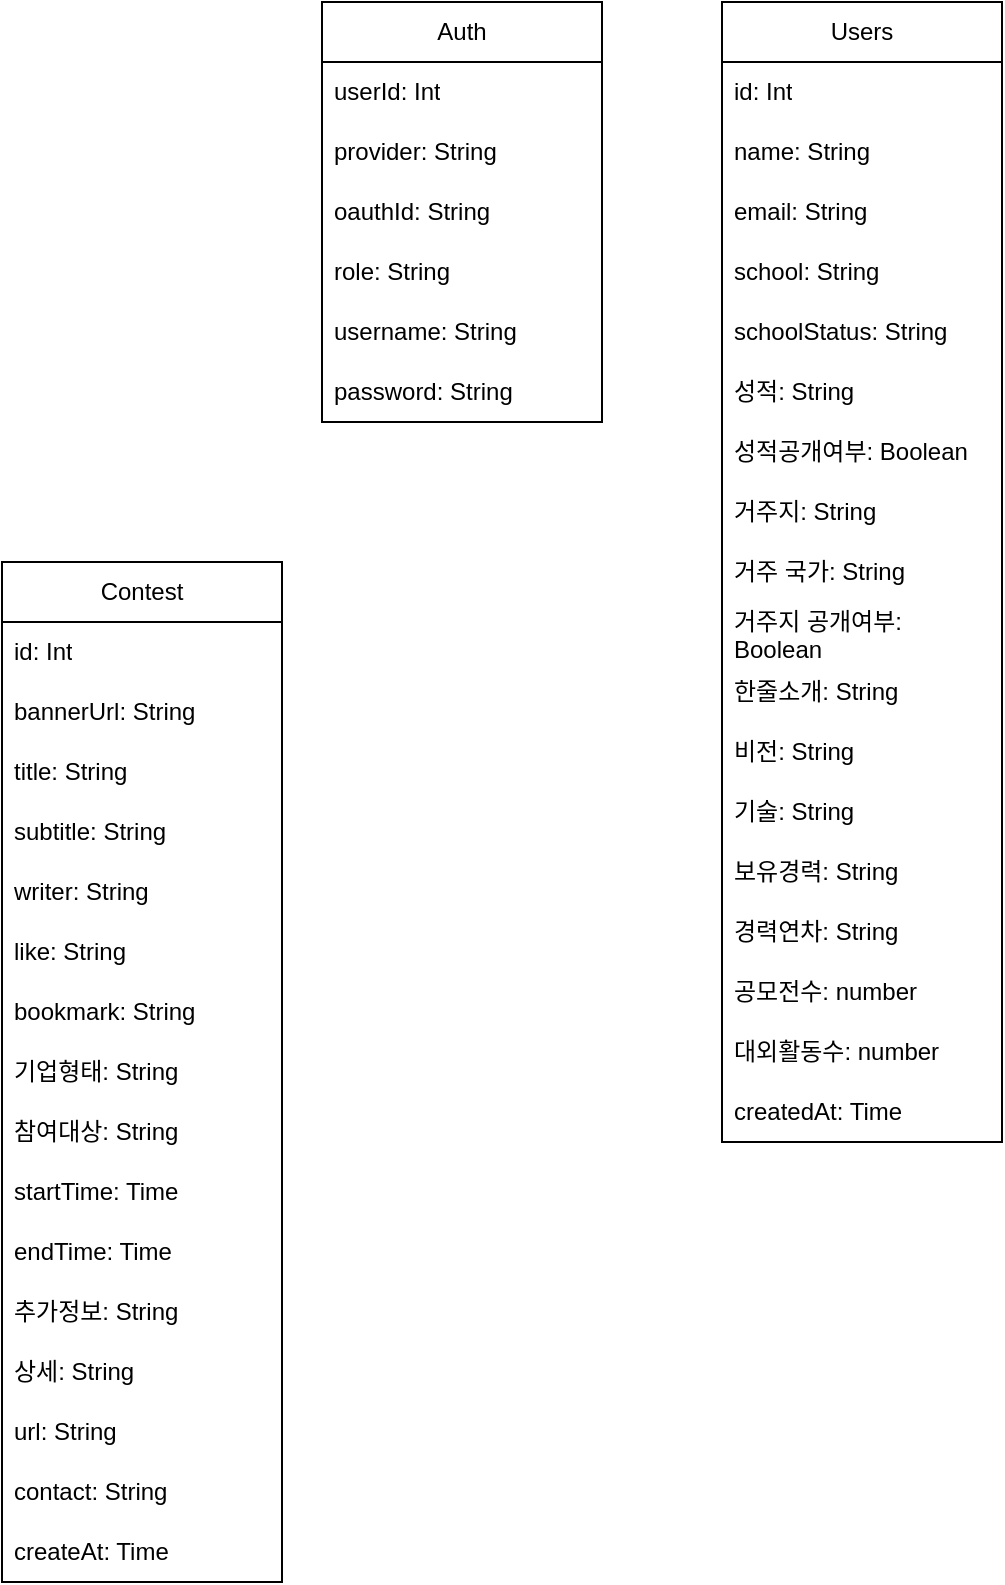 <mxfile version="28.0.7">
  <diagram name="페이지-1" id="HZmdHl-DIuU1iqDuJJp0">
    <mxGraphModel dx="946" dy="610" grid="1" gridSize="10" guides="1" tooltips="1" connect="1" arrows="1" fold="1" page="1" pageScale="1" pageWidth="827" pageHeight="1169" math="0" shadow="0">
      <root>
        <mxCell id="0" />
        <mxCell id="1" parent="0" />
        <mxCell id="65h-Gdv-DMRU2zTLTygP-1" value="Users" style="swimlane;fontStyle=0;childLayout=stackLayout;horizontal=1;startSize=30;horizontalStack=0;resizeParent=1;resizeParentMax=0;resizeLast=0;collapsible=1;marginBottom=0;whiteSpace=wrap;html=1;" vertex="1" parent="1">
          <mxGeometry x="560" y="240" width="140" height="570" as="geometry" />
        </mxCell>
        <mxCell id="65h-Gdv-DMRU2zTLTygP-2" value="id: Int" style="text;strokeColor=none;fillColor=none;align=left;verticalAlign=middle;spacingLeft=4;spacingRight=4;overflow=hidden;points=[[0,0.5],[1,0.5]];portConstraint=eastwest;rotatable=0;whiteSpace=wrap;html=1;" vertex="1" parent="65h-Gdv-DMRU2zTLTygP-1">
          <mxGeometry y="30" width="140" height="30" as="geometry" />
        </mxCell>
        <mxCell id="65h-Gdv-DMRU2zTLTygP-3" value="name: String" style="text;strokeColor=none;fillColor=none;align=left;verticalAlign=middle;spacingLeft=4;spacingRight=4;overflow=hidden;points=[[0,0.5],[1,0.5]];portConstraint=eastwest;rotatable=0;whiteSpace=wrap;html=1;" vertex="1" parent="65h-Gdv-DMRU2zTLTygP-1">
          <mxGeometry y="60" width="140" height="30" as="geometry" />
        </mxCell>
        <mxCell id="65h-Gdv-DMRU2zTLTygP-9" value="email: String" style="text;strokeColor=none;fillColor=none;align=left;verticalAlign=middle;spacingLeft=4;spacingRight=4;overflow=hidden;points=[[0,0.5],[1,0.5]];portConstraint=eastwest;rotatable=0;whiteSpace=wrap;html=1;" vertex="1" parent="65h-Gdv-DMRU2zTLTygP-1">
          <mxGeometry y="90" width="140" height="30" as="geometry" />
        </mxCell>
        <mxCell id="65h-Gdv-DMRU2zTLTygP-35" value="school: String" style="text;strokeColor=none;fillColor=none;align=left;verticalAlign=middle;spacingLeft=4;spacingRight=4;overflow=hidden;points=[[0,0.5],[1,0.5]];portConstraint=eastwest;rotatable=0;whiteSpace=wrap;html=1;" vertex="1" parent="65h-Gdv-DMRU2zTLTygP-1">
          <mxGeometry y="120" width="140" height="30" as="geometry" />
        </mxCell>
        <mxCell id="65h-Gdv-DMRU2zTLTygP-36" value="schoolStatus: String" style="text;strokeColor=none;fillColor=none;align=left;verticalAlign=middle;spacingLeft=4;spacingRight=4;overflow=hidden;points=[[0,0.5],[1,0.5]];portConstraint=eastwest;rotatable=0;whiteSpace=wrap;html=1;" vertex="1" parent="65h-Gdv-DMRU2zTLTygP-1">
          <mxGeometry y="150" width="140" height="30" as="geometry" />
        </mxCell>
        <mxCell id="65h-Gdv-DMRU2zTLTygP-37" value="성적: String" style="text;strokeColor=none;fillColor=none;align=left;verticalAlign=middle;spacingLeft=4;spacingRight=4;overflow=hidden;points=[[0,0.5],[1,0.5]];portConstraint=eastwest;rotatable=0;whiteSpace=wrap;html=1;" vertex="1" parent="65h-Gdv-DMRU2zTLTygP-1">
          <mxGeometry y="180" width="140" height="30" as="geometry" />
        </mxCell>
        <mxCell id="65h-Gdv-DMRU2zTLTygP-38" value="성적공개여부: Boolean" style="text;strokeColor=none;fillColor=none;align=left;verticalAlign=middle;spacingLeft=4;spacingRight=4;overflow=hidden;points=[[0,0.5],[1,0.5]];portConstraint=eastwest;rotatable=0;whiteSpace=wrap;html=1;" vertex="1" parent="65h-Gdv-DMRU2zTLTygP-1">
          <mxGeometry y="210" width="140" height="30" as="geometry" />
        </mxCell>
        <mxCell id="65h-Gdv-DMRU2zTLTygP-43" value="거주지: String" style="text;strokeColor=none;fillColor=none;align=left;verticalAlign=middle;spacingLeft=4;spacingRight=4;overflow=hidden;points=[[0,0.5],[1,0.5]];portConstraint=eastwest;rotatable=0;whiteSpace=wrap;html=1;" vertex="1" parent="65h-Gdv-DMRU2zTLTygP-1">
          <mxGeometry y="240" width="140" height="30" as="geometry" />
        </mxCell>
        <mxCell id="65h-Gdv-DMRU2zTLTygP-44" value="거주 국가: String" style="text;strokeColor=none;fillColor=none;align=left;verticalAlign=middle;spacingLeft=4;spacingRight=4;overflow=hidden;points=[[0,0.5],[1,0.5]];portConstraint=eastwest;rotatable=0;whiteSpace=wrap;html=1;" vertex="1" parent="65h-Gdv-DMRU2zTLTygP-1">
          <mxGeometry y="270" width="140" height="30" as="geometry" />
        </mxCell>
        <mxCell id="65h-Gdv-DMRU2zTLTygP-45" value="거주지 공개여부: Boolean" style="text;strokeColor=none;fillColor=none;align=left;verticalAlign=middle;spacingLeft=4;spacingRight=4;overflow=hidden;points=[[0,0.5],[1,0.5]];portConstraint=eastwest;rotatable=0;whiteSpace=wrap;html=1;" vertex="1" parent="65h-Gdv-DMRU2zTLTygP-1">
          <mxGeometry y="300" width="140" height="30" as="geometry" />
        </mxCell>
        <mxCell id="65h-Gdv-DMRU2zTLTygP-39" value="한줄소개: String" style="text;strokeColor=none;fillColor=none;align=left;verticalAlign=middle;spacingLeft=4;spacingRight=4;overflow=hidden;points=[[0,0.5],[1,0.5]];portConstraint=eastwest;rotatable=0;whiteSpace=wrap;html=1;" vertex="1" parent="65h-Gdv-DMRU2zTLTygP-1">
          <mxGeometry y="330" width="140" height="30" as="geometry" />
        </mxCell>
        <mxCell id="65h-Gdv-DMRU2zTLTygP-40" value="비전: String" style="text;strokeColor=none;fillColor=none;align=left;verticalAlign=middle;spacingLeft=4;spacingRight=4;overflow=hidden;points=[[0,0.5],[1,0.5]];portConstraint=eastwest;rotatable=0;whiteSpace=wrap;html=1;" vertex="1" parent="65h-Gdv-DMRU2zTLTygP-1">
          <mxGeometry y="360" width="140" height="30" as="geometry" />
        </mxCell>
        <mxCell id="65h-Gdv-DMRU2zTLTygP-41" value="기술: String" style="text;strokeColor=none;fillColor=none;align=left;verticalAlign=middle;spacingLeft=4;spacingRight=4;overflow=hidden;points=[[0,0.5],[1,0.5]];portConstraint=eastwest;rotatable=0;whiteSpace=wrap;html=1;" vertex="1" parent="65h-Gdv-DMRU2zTLTygP-1">
          <mxGeometry y="390" width="140" height="30" as="geometry" />
        </mxCell>
        <mxCell id="65h-Gdv-DMRU2zTLTygP-42" value="보유경력: String" style="text;strokeColor=none;fillColor=none;align=left;verticalAlign=middle;spacingLeft=4;spacingRight=4;overflow=hidden;points=[[0,0.5],[1,0.5]];portConstraint=eastwest;rotatable=0;whiteSpace=wrap;html=1;" vertex="1" parent="65h-Gdv-DMRU2zTLTygP-1">
          <mxGeometry y="420" width="140" height="30" as="geometry" />
        </mxCell>
        <mxCell id="65h-Gdv-DMRU2zTLTygP-46" value="경력연차: String" style="text;strokeColor=none;fillColor=none;align=left;verticalAlign=middle;spacingLeft=4;spacingRight=4;overflow=hidden;points=[[0,0.5],[1,0.5]];portConstraint=eastwest;rotatable=0;whiteSpace=wrap;html=1;" vertex="1" parent="65h-Gdv-DMRU2zTLTygP-1">
          <mxGeometry y="450" width="140" height="30" as="geometry" />
        </mxCell>
        <mxCell id="65h-Gdv-DMRU2zTLTygP-47" value="공모전수: number" style="text;strokeColor=none;fillColor=none;align=left;verticalAlign=middle;spacingLeft=4;spacingRight=4;overflow=hidden;points=[[0,0.5],[1,0.5]];portConstraint=eastwest;rotatable=0;whiteSpace=wrap;html=1;" vertex="1" parent="65h-Gdv-DMRU2zTLTygP-1">
          <mxGeometry y="480" width="140" height="30" as="geometry" />
        </mxCell>
        <mxCell id="65h-Gdv-DMRU2zTLTygP-48" value="대외활동수: number" style="text;strokeColor=none;fillColor=none;align=left;verticalAlign=middle;spacingLeft=4;spacingRight=4;overflow=hidden;points=[[0,0.5],[1,0.5]];portConstraint=eastwest;rotatable=0;whiteSpace=wrap;html=1;" vertex="1" parent="65h-Gdv-DMRU2zTLTygP-1">
          <mxGeometry y="510" width="140" height="30" as="geometry" />
        </mxCell>
        <mxCell id="65h-Gdv-DMRU2zTLTygP-4" value="created&lt;span style=&quot;background-color: transparent; color: light-dark(rgb(0, 0, 0), rgb(255, 255, 255));&quot;&gt;At: Time&lt;/span&gt;" style="text;strokeColor=none;fillColor=none;align=left;verticalAlign=middle;spacingLeft=4;spacingRight=4;overflow=hidden;points=[[0,0.5],[1,0.5]];portConstraint=eastwest;rotatable=0;whiteSpace=wrap;html=1;" vertex="1" parent="65h-Gdv-DMRU2zTLTygP-1">
          <mxGeometry y="540" width="140" height="30" as="geometry" />
        </mxCell>
        <mxCell id="65h-Gdv-DMRU2zTLTygP-5" value="Auth" style="swimlane;fontStyle=0;childLayout=stackLayout;horizontal=1;startSize=30;horizontalStack=0;resizeParent=1;resizeParentMax=0;resizeLast=0;collapsible=1;marginBottom=0;whiteSpace=wrap;html=1;" vertex="1" parent="1">
          <mxGeometry x="360" y="240" width="140" height="210" as="geometry" />
        </mxCell>
        <mxCell id="65h-Gdv-DMRU2zTLTygP-6" value="userId: Int" style="text;strokeColor=none;fillColor=none;align=left;verticalAlign=middle;spacingLeft=4;spacingRight=4;overflow=hidden;points=[[0,0.5],[1,0.5]];portConstraint=eastwest;rotatable=0;whiteSpace=wrap;html=1;" vertex="1" parent="65h-Gdv-DMRU2zTLTygP-5">
          <mxGeometry y="30" width="140" height="30" as="geometry" />
        </mxCell>
        <mxCell id="65h-Gdv-DMRU2zTLTygP-7" value="provider: String" style="text;strokeColor=none;fillColor=none;align=left;verticalAlign=middle;spacingLeft=4;spacingRight=4;overflow=hidden;points=[[0,0.5],[1,0.5]];portConstraint=eastwest;rotatable=0;whiteSpace=wrap;html=1;" vertex="1" parent="65h-Gdv-DMRU2zTLTygP-5">
          <mxGeometry y="60" width="140" height="30" as="geometry" />
        </mxCell>
        <mxCell id="65h-Gdv-DMRU2zTLTygP-8" value="oau&lt;span style=&quot;background-color: transparent; color: light-dark(rgb(0, 0, 0), rgb(255, 255, 255));&quot;&gt;thId: String&lt;/span&gt;" style="text;strokeColor=none;fillColor=none;align=left;verticalAlign=middle;spacingLeft=4;spacingRight=4;overflow=hidden;points=[[0,0.5],[1,0.5]];portConstraint=eastwest;rotatable=0;whiteSpace=wrap;html=1;" vertex="1" parent="65h-Gdv-DMRU2zTLTygP-5">
          <mxGeometry y="90" width="140" height="30" as="geometry" />
        </mxCell>
        <mxCell id="65h-Gdv-DMRU2zTLTygP-10" value="role: String" style="text;strokeColor=none;fillColor=none;align=left;verticalAlign=middle;spacingLeft=4;spacingRight=4;overflow=hidden;points=[[0,0.5],[1,0.5]];portConstraint=eastwest;rotatable=0;whiteSpace=wrap;html=1;" vertex="1" parent="65h-Gdv-DMRU2zTLTygP-5">
          <mxGeometry y="120" width="140" height="30" as="geometry" />
        </mxCell>
        <mxCell id="65h-Gdv-DMRU2zTLTygP-12" value="username: String" style="text;strokeColor=none;fillColor=none;align=left;verticalAlign=middle;spacingLeft=4;spacingRight=4;overflow=hidden;points=[[0,0.5],[1,0.5]];portConstraint=eastwest;rotatable=0;whiteSpace=wrap;html=1;" vertex="1" parent="65h-Gdv-DMRU2zTLTygP-5">
          <mxGeometry y="150" width="140" height="30" as="geometry" />
        </mxCell>
        <mxCell id="65h-Gdv-DMRU2zTLTygP-11" value="password: String" style="text;strokeColor=none;fillColor=none;align=left;verticalAlign=middle;spacingLeft=4;spacingRight=4;overflow=hidden;points=[[0,0.5],[1,0.5]];portConstraint=eastwest;rotatable=0;whiteSpace=wrap;html=1;" vertex="1" parent="65h-Gdv-DMRU2zTLTygP-5">
          <mxGeometry y="180" width="140" height="30" as="geometry" />
        </mxCell>
        <mxCell id="65h-Gdv-DMRU2zTLTygP-18" value="Contest" style="swimlane;fontStyle=0;childLayout=stackLayout;horizontal=1;startSize=30;horizontalStack=0;resizeParent=1;resizeParentMax=0;resizeLast=0;collapsible=1;marginBottom=0;whiteSpace=wrap;html=1;" vertex="1" parent="1">
          <mxGeometry x="200" y="520" width="140" height="510" as="geometry" />
        </mxCell>
        <mxCell id="65h-Gdv-DMRU2zTLTygP-19" value="id: Int" style="text;strokeColor=none;fillColor=none;align=left;verticalAlign=middle;spacingLeft=4;spacingRight=4;overflow=hidden;points=[[0,0.5],[1,0.5]];portConstraint=eastwest;rotatable=0;whiteSpace=wrap;html=1;" vertex="1" parent="65h-Gdv-DMRU2zTLTygP-18">
          <mxGeometry y="30" width="140" height="30" as="geometry" />
        </mxCell>
        <mxCell id="65h-Gdv-DMRU2zTLTygP-34" value="bannerUrl: String" style="text;strokeColor=none;fillColor=none;align=left;verticalAlign=middle;spacingLeft=4;spacingRight=4;overflow=hidden;points=[[0,0.5],[1,0.5]];portConstraint=eastwest;rotatable=0;whiteSpace=wrap;html=1;" vertex="1" parent="65h-Gdv-DMRU2zTLTygP-18">
          <mxGeometry y="60" width="140" height="30" as="geometry" />
        </mxCell>
        <mxCell id="65h-Gdv-DMRU2zTLTygP-20" value="title: String" style="text;strokeColor=none;fillColor=none;align=left;verticalAlign=middle;spacingLeft=4;spacingRight=4;overflow=hidden;points=[[0,0.5],[1,0.5]];portConstraint=eastwest;rotatable=0;whiteSpace=wrap;html=1;" vertex="1" parent="65h-Gdv-DMRU2zTLTygP-18">
          <mxGeometry y="90" width="140" height="30" as="geometry" />
        </mxCell>
        <mxCell id="65h-Gdv-DMRU2zTLTygP-23" value="subtitle: String" style="text;strokeColor=none;fillColor=none;align=left;verticalAlign=middle;spacingLeft=4;spacingRight=4;overflow=hidden;points=[[0,0.5],[1,0.5]];portConstraint=eastwest;rotatable=0;whiteSpace=wrap;html=1;" vertex="1" parent="65h-Gdv-DMRU2zTLTygP-18">
          <mxGeometry y="120" width="140" height="30" as="geometry" />
        </mxCell>
        <mxCell id="65h-Gdv-DMRU2zTLTygP-21" value="writer: String" style="text;strokeColor=none;fillColor=none;align=left;verticalAlign=middle;spacingLeft=4;spacingRight=4;overflow=hidden;points=[[0,0.5],[1,0.5]];portConstraint=eastwest;rotatable=0;whiteSpace=wrap;html=1;" vertex="1" parent="65h-Gdv-DMRU2zTLTygP-18">
          <mxGeometry y="150" width="140" height="30" as="geometry" />
        </mxCell>
        <mxCell id="65h-Gdv-DMRU2zTLTygP-24" value="like: String" style="text;strokeColor=none;fillColor=none;align=left;verticalAlign=middle;spacingLeft=4;spacingRight=4;overflow=hidden;points=[[0,0.5],[1,0.5]];portConstraint=eastwest;rotatable=0;whiteSpace=wrap;html=1;" vertex="1" parent="65h-Gdv-DMRU2zTLTygP-18">
          <mxGeometry y="180" width="140" height="30" as="geometry" />
        </mxCell>
        <mxCell id="65h-Gdv-DMRU2zTLTygP-25" value="bookmark: String" style="text;strokeColor=none;fillColor=none;align=left;verticalAlign=middle;spacingLeft=4;spacingRight=4;overflow=hidden;points=[[0,0.5],[1,0.5]];portConstraint=eastwest;rotatable=0;whiteSpace=wrap;html=1;" vertex="1" parent="65h-Gdv-DMRU2zTLTygP-18">
          <mxGeometry y="210" width="140" height="30" as="geometry" />
        </mxCell>
        <mxCell id="65h-Gdv-DMRU2zTLTygP-28" value="기업형태: String" style="text;strokeColor=none;fillColor=none;align=left;verticalAlign=middle;spacingLeft=4;spacingRight=4;overflow=hidden;points=[[0,0.5],[1,0.5]];portConstraint=eastwest;rotatable=0;whiteSpace=wrap;html=1;" vertex="1" parent="65h-Gdv-DMRU2zTLTygP-18">
          <mxGeometry y="240" width="140" height="30" as="geometry" />
        </mxCell>
        <mxCell id="65h-Gdv-DMRU2zTLTygP-29" value="참여대상: String" style="text;strokeColor=none;fillColor=none;align=left;verticalAlign=middle;spacingLeft=4;spacingRight=4;overflow=hidden;points=[[0,0.5],[1,0.5]];portConstraint=eastwest;rotatable=0;whiteSpace=wrap;html=1;" vertex="1" parent="65h-Gdv-DMRU2zTLTygP-18">
          <mxGeometry y="270" width="140" height="30" as="geometry" />
        </mxCell>
        <mxCell id="65h-Gdv-DMRU2zTLTygP-26" value="startTime: Time" style="text;strokeColor=none;fillColor=none;align=left;verticalAlign=middle;spacingLeft=4;spacingRight=4;overflow=hidden;points=[[0,0.5],[1,0.5]];portConstraint=eastwest;rotatable=0;whiteSpace=wrap;html=1;" vertex="1" parent="65h-Gdv-DMRU2zTLTygP-18">
          <mxGeometry y="300" width="140" height="30" as="geometry" />
        </mxCell>
        <mxCell id="65h-Gdv-DMRU2zTLTygP-27" value="endTime: Time" style="text;strokeColor=none;fillColor=none;align=left;verticalAlign=middle;spacingLeft=4;spacingRight=4;overflow=hidden;points=[[0,0.5],[1,0.5]];portConstraint=eastwest;rotatable=0;whiteSpace=wrap;html=1;" vertex="1" parent="65h-Gdv-DMRU2zTLTygP-18">
          <mxGeometry y="330" width="140" height="30" as="geometry" />
        </mxCell>
        <mxCell id="65h-Gdv-DMRU2zTLTygP-30" value="추가정보: String" style="text;strokeColor=none;fillColor=none;align=left;verticalAlign=middle;spacingLeft=4;spacingRight=4;overflow=hidden;points=[[0,0.5],[1,0.5]];portConstraint=eastwest;rotatable=0;whiteSpace=wrap;html=1;" vertex="1" parent="65h-Gdv-DMRU2zTLTygP-18">
          <mxGeometry y="360" width="140" height="30" as="geometry" />
        </mxCell>
        <mxCell id="65h-Gdv-DMRU2zTLTygP-31" value="상세: String" style="text;strokeColor=none;fillColor=none;align=left;verticalAlign=middle;spacingLeft=4;spacingRight=4;overflow=hidden;points=[[0,0.5],[1,0.5]];portConstraint=eastwest;rotatable=0;whiteSpace=wrap;html=1;" vertex="1" parent="65h-Gdv-DMRU2zTLTygP-18">
          <mxGeometry y="390" width="140" height="30" as="geometry" />
        </mxCell>
        <mxCell id="65h-Gdv-DMRU2zTLTygP-32" value="url: String" style="text;strokeColor=none;fillColor=none;align=left;verticalAlign=middle;spacingLeft=4;spacingRight=4;overflow=hidden;points=[[0,0.5],[1,0.5]];portConstraint=eastwest;rotatable=0;whiteSpace=wrap;html=1;" vertex="1" parent="65h-Gdv-DMRU2zTLTygP-18">
          <mxGeometry y="420" width="140" height="30" as="geometry" />
        </mxCell>
        <mxCell id="65h-Gdv-DMRU2zTLTygP-33" value="contact: String" style="text;strokeColor=none;fillColor=none;align=left;verticalAlign=middle;spacingLeft=4;spacingRight=4;overflow=hidden;points=[[0,0.5],[1,0.5]];portConstraint=eastwest;rotatable=0;whiteSpace=wrap;html=1;" vertex="1" parent="65h-Gdv-DMRU2zTLTygP-18">
          <mxGeometry y="450" width="140" height="30" as="geometry" />
        </mxCell>
        <mxCell id="65h-Gdv-DMRU2zTLTygP-22" value="createAt: Time" style="text;strokeColor=none;fillColor=none;align=left;verticalAlign=middle;spacingLeft=4;spacingRight=4;overflow=hidden;points=[[0,0.5],[1,0.5]];portConstraint=eastwest;rotatable=0;whiteSpace=wrap;html=1;" vertex="1" parent="65h-Gdv-DMRU2zTLTygP-18">
          <mxGeometry y="480" width="140" height="30" as="geometry" />
        </mxCell>
      </root>
    </mxGraphModel>
  </diagram>
</mxfile>
